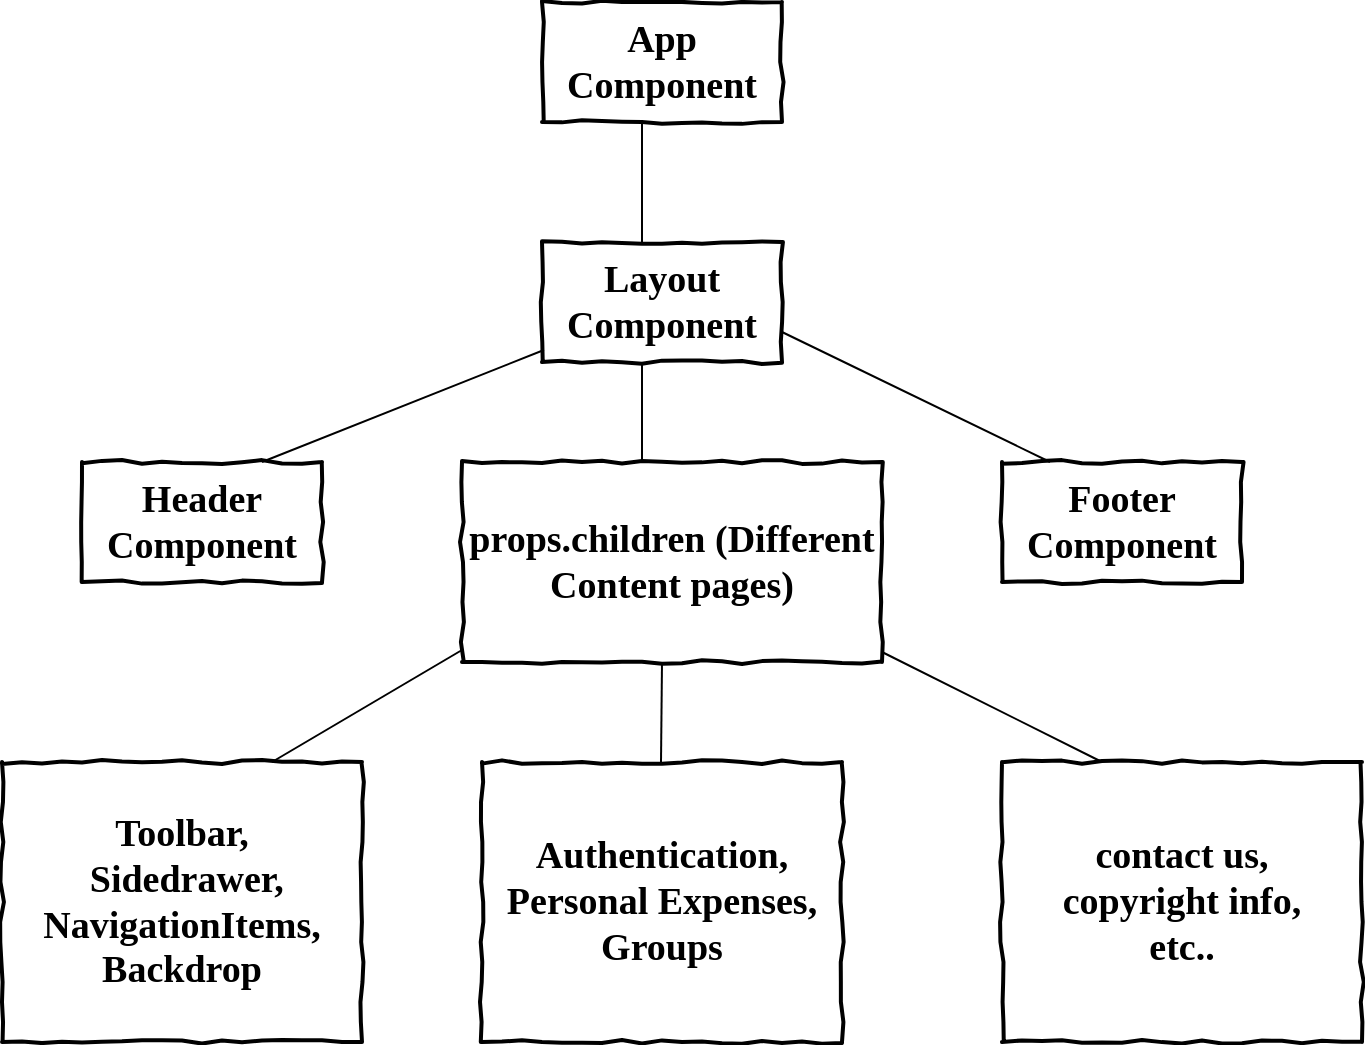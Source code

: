<mxfile version="12.6.4" type="device"><diagram id="ea6fyv4mwYdKKm57dkIc" name="Page-1"><mxGraphModel dx="1172" dy="749" grid="1" gridSize="10" guides="1" tooltips="1" connect="1" arrows="1" fold="1" page="1" pageScale="1" pageWidth="850" pageHeight="1100" math="0" shadow="0"><root><mxCell id="0"/><mxCell id="1" parent="0"/><mxCell id="E22mGPHR_wVT2wEvvevE-16" value="&lt;font style=&quot;font-size: 19px&quot;&gt;App Component&lt;/font&gt;" style="html=1;whiteSpace=wrap;comic=1;strokeWidth=2;fontFamily=Comic Sans MS;fontStyle=1;fillColor=none;" vertex="1" parent="1"><mxGeometry x="330" y="70" width="120" height="60" as="geometry"/></mxCell><mxCell id="E22mGPHR_wVT2wEvvevE-17" value="&lt;font style=&quot;font-size: 19px&quot;&gt;Header Component&lt;/font&gt;" style="html=1;whiteSpace=wrap;comic=1;strokeWidth=2;fontFamily=Comic Sans MS;fontStyle=1;fillColor=none;" vertex="1" parent="1"><mxGeometry x="100" y="300" width="120" height="60" as="geometry"/></mxCell><mxCell id="E22mGPHR_wVT2wEvvevE-18" value="&lt;font style=&quot;font-size: 19px&quot;&gt;props.children (Different Content pages)&lt;/font&gt;" style="html=1;whiteSpace=wrap;comic=1;strokeWidth=2;fontFamily=Comic Sans MS;fontStyle=1;fillColor=none;" vertex="1" parent="1"><mxGeometry x="290" y="300" width="210" height="100" as="geometry"/></mxCell><mxCell id="E22mGPHR_wVT2wEvvevE-19" value="&lt;font style=&quot;font-size: 19px&quot;&gt;Footer Component&lt;/font&gt;" style="html=1;whiteSpace=wrap;comic=1;strokeWidth=2;fontFamily=Comic Sans MS;fontStyle=1;fillColor=none;" vertex="1" parent="1"><mxGeometry x="560" y="300" width="120" height="60" as="geometry"/></mxCell><mxCell id="E22mGPHR_wVT2wEvvevE-20" value="&lt;font style=&quot;font-size: 19px&quot;&gt;Layout Component&lt;/font&gt;" style="html=1;whiteSpace=wrap;comic=1;strokeWidth=2;fontFamily=Comic Sans MS;fontStyle=1;fillColor=none;" vertex="1" parent="1"><mxGeometry x="330" y="190" width="120" height="60" as="geometry"/></mxCell><mxCell id="E22mGPHR_wVT2wEvvevE-23" value="&lt;font style=&quot;font-size: 19px&quot;&gt;Toolbar,&lt;br&gt;&amp;nbsp;Sidedrawer,&lt;br&gt;NavigationItems,&lt;br&gt;Backdrop&lt;br&gt;&lt;/font&gt;" style="html=1;whiteSpace=wrap;comic=1;strokeWidth=2;fontFamily=Comic Sans MS;fontStyle=1;fillColor=none;" vertex="1" parent="1"><mxGeometry x="60" y="450" width="180" height="140" as="geometry"/></mxCell><mxCell id="E22mGPHR_wVT2wEvvevE-24" value="&lt;font style=&quot;font-size: 19px&quot;&gt;Authentication,&lt;br&gt;Personal Expenses,&lt;br&gt;Groups&lt;br&gt;&lt;/font&gt;" style="html=1;whiteSpace=wrap;comic=1;strokeWidth=2;fontFamily=Comic Sans MS;fontStyle=1;fillColor=none;" vertex="1" parent="1"><mxGeometry x="300" y="450" width="180" height="140" as="geometry"/></mxCell><mxCell id="E22mGPHR_wVT2wEvvevE-25" value="&lt;font style=&quot;font-size: 19px&quot;&gt;contact us,&lt;br&gt;copyright info,&lt;br&gt;etc..&lt;br&gt;&lt;/font&gt;" style="html=1;whiteSpace=wrap;comic=1;strokeWidth=2;fontFamily=Comic Sans MS;fontStyle=1;fillColor=none;" vertex="1" parent="1"><mxGeometry x="560" y="450" width="180" height="140" as="geometry"/></mxCell><mxCell id="E22mGPHR_wVT2wEvvevE-31" value="" style="endArrow=none;html=1;entryX=0.008;entryY=0.9;entryDx=0;entryDy=0;entryPerimeter=0;exitX=0.75;exitY=0;exitDx=0;exitDy=0;" edge="1" parent="1" source="E22mGPHR_wVT2wEvvevE-17" target="E22mGPHR_wVT2wEvvevE-20"><mxGeometry width="50" height="50" relative="1" as="geometry"><mxPoint x="209" y="296" as="sourcePoint"/><mxPoint x="270" y="240" as="targetPoint"/></mxGeometry></mxCell><mxCell id="E22mGPHR_wVT2wEvvevE-32" value="" style="endArrow=none;html=1;entryX=0;entryY=0.94;entryDx=0;entryDy=0;entryPerimeter=0;exitX=0.75;exitY=0;exitDx=0;exitDy=0;" edge="1" parent="1" source="E22mGPHR_wVT2wEvvevE-23" target="E22mGPHR_wVT2wEvvevE-18"><mxGeometry width="50" height="50" relative="1" as="geometry"><mxPoint x="160.0" y="451.98" as="sourcePoint"/><mxPoint x="282.0" y="400" as="targetPoint"/></mxGeometry></mxCell><mxCell id="E22mGPHR_wVT2wEvvevE-33" value="" style="endArrow=none;html=1;exitX=1;exitY=0.75;exitDx=0;exitDy=0;entryX=0.2;entryY=0;entryDx=0;entryDy=0;entryPerimeter=0;" edge="1" parent="1" source="E22mGPHR_wVT2wEvvevE-20" target="E22mGPHR_wVT2wEvvevE-19"><mxGeometry width="50" height="50" relative="1" as="geometry"><mxPoint x="530" y="261.98" as="sourcePoint"/><mxPoint x="560" y="290" as="targetPoint"/></mxGeometry></mxCell><mxCell id="E22mGPHR_wVT2wEvvevE-34" value="" style="endArrow=none;html=1;exitX=1;exitY=0.75;exitDx=0;exitDy=0;" edge="1" parent="1"><mxGeometry width="50" height="50" relative="1" as="geometry"><mxPoint x="500" y="395" as="sourcePoint"/><mxPoint x="610" y="450" as="targetPoint"/></mxGeometry></mxCell><mxCell id="E22mGPHR_wVT2wEvvevE-35" value="" style="endArrow=none;html=1;endSize=11;startSize=9;strokeColor=#000000;jumpSize=9;shadow=0;" edge="1" parent="1"><mxGeometry width="50" height="50" relative="1" as="geometry"><mxPoint x="380" y="190" as="sourcePoint"/><mxPoint x="380" y="130" as="targetPoint"/></mxGeometry></mxCell><mxCell id="E22mGPHR_wVT2wEvvevE-36" value="" style="endArrow=none;html=1;" edge="1" parent="1"><mxGeometry width="50" height="50" relative="1" as="geometry"><mxPoint x="380" y="300" as="sourcePoint"/><mxPoint x="380" y="250" as="targetPoint"/></mxGeometry></mxCell><mxCell id="E22mGPHR_wVT2wEvvevE-38" value="" style="endArrow=none;html=1;" edge="1" parent="1"><mxGeometry width="50" height="50" relative="1" as="geometry"><mxPoint x="389.5" y="450" as="sourcePoint"/><mxPoint x="390" y="400" as="targetPoint"/></mxGeometry></mxCell></root></mxGraphModel></diagram></mxfile>